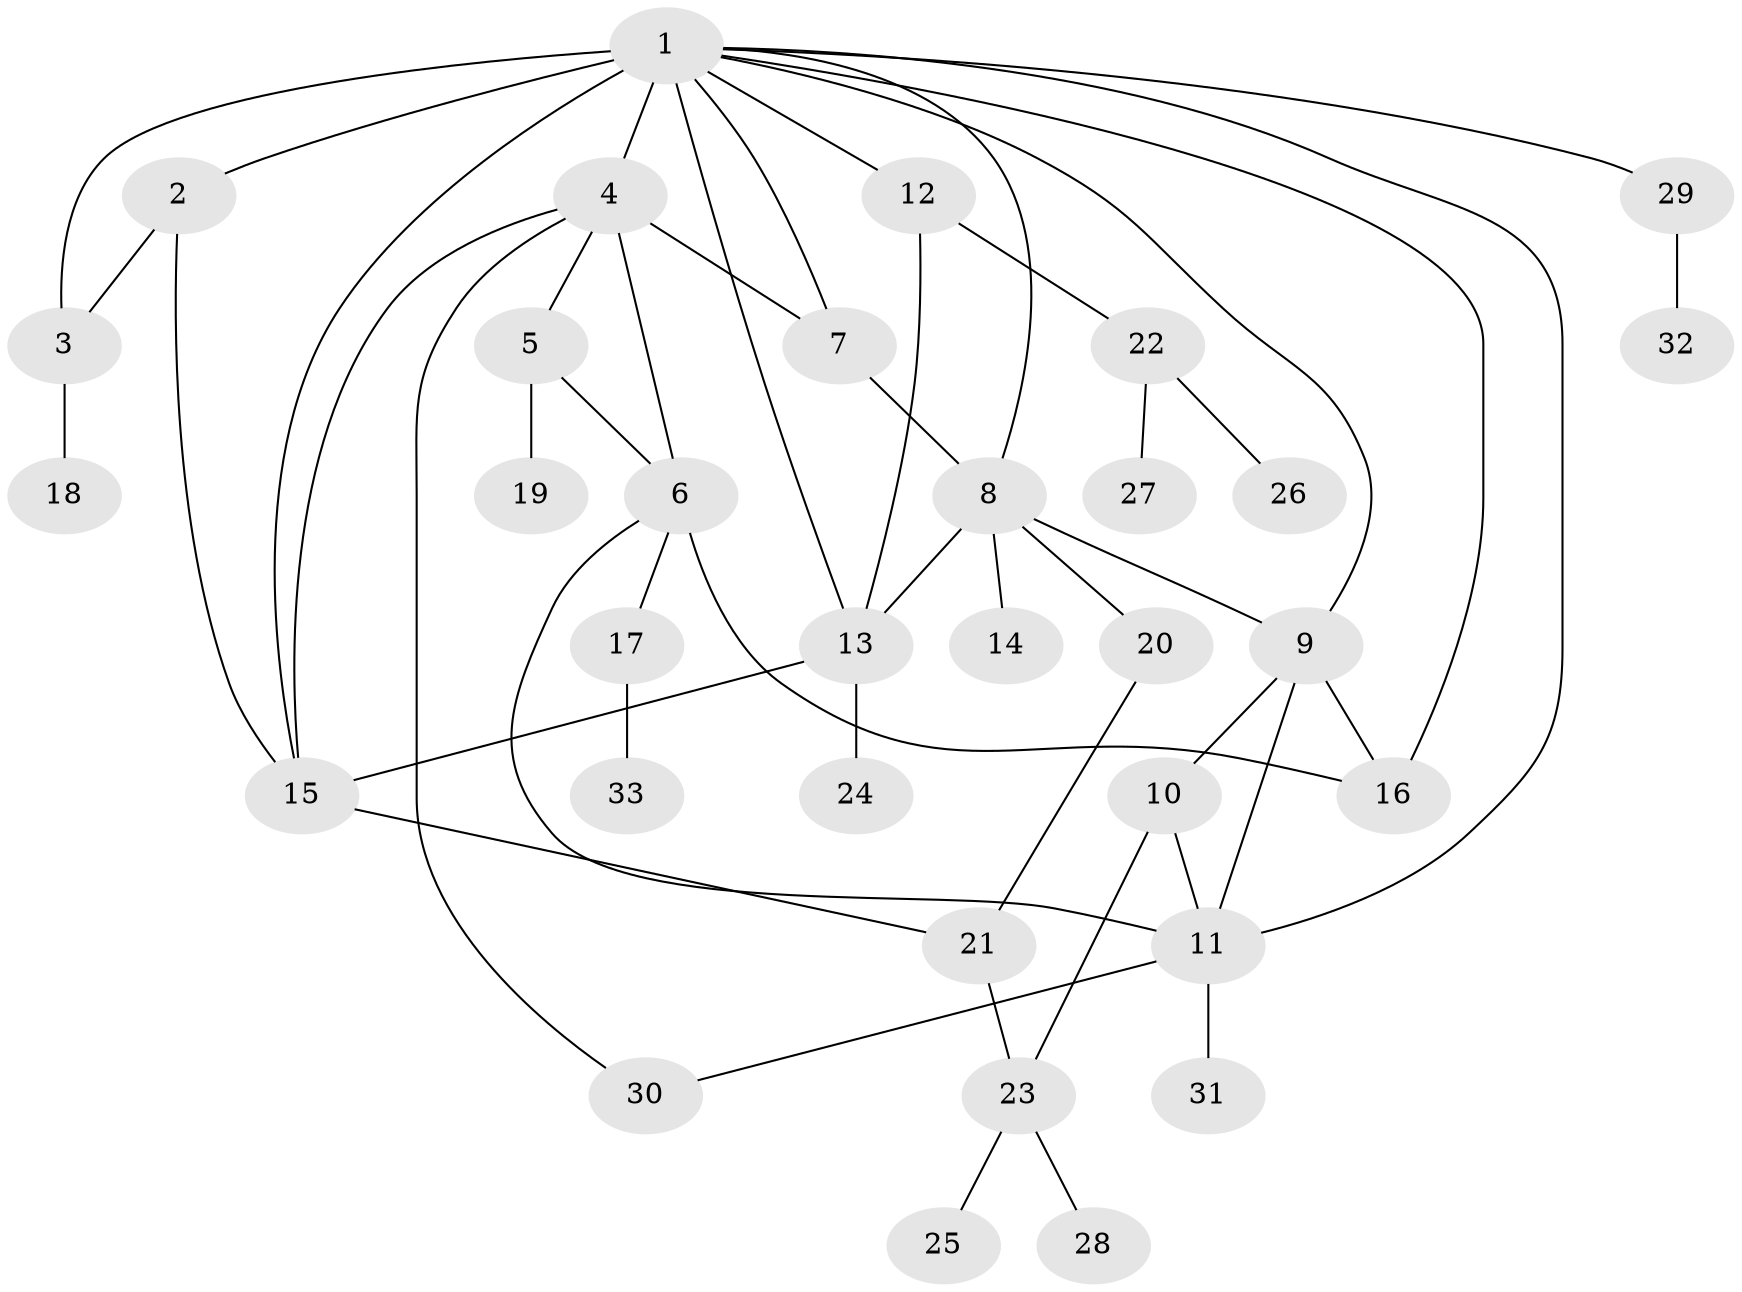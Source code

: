 // original degree distribution, {8: 0.03076923076923077, 3: 0.12307692307692308, 7: 0.03076923076923077, 11: 0.015384615384615385, 4: 0.06153846153846154, 6: 0.06153846153846154, 2: 0.2, 5: 0.03076923076923077, 1: 0.4461538461538462}
// Generated by graph-tools (version 1.1) at 2025/37/03/09/25 02:37:25]
// undirected, 33 vertices, 50 edges
graph export_dot {
graph [start="1"]
  node [color=gray90,style=filled];
  1;
  2;
  3;
  4;
  5;
  6;
  7;
  8;
  9;
  10;
  11;
  12;
  13;
  14;
  15;
  16;
  17;
  18;
  19;
  20;
  21;
  22;
  23;
  24;
  25;
  26;
  27;
  28;
  29;
  30;
  31;
  32;
  33;
  1 -- 2 [weight=1.0];
  1 -- 3 [weight=2.0];
  1 -- 4 [weight=5.0];
  1 -- 7 [weight=1.0];
  1 -- 8 [weight=1.0];
  1 -- 9 [weight=1.0];
  1 -- 11 [weight=1.0];
  1 -- 12 [weight=2.0];
  1 -- 13 [weight=1.0];
  1 -- 15 [weight=1.0];
  1 -- 16 [weight=1.0];
  1 -- 29 [weight=1.0];
  2 -- 3 [weight=1.0];
  2 -- 15 [weight=1.0];
  3 -- 18 [weight=3.0];
  4 -- 5 [weight=1.0];
  4 -- 6 [weight=1.0];
  4 -- 7 [weight=1.0];
  4 -- 15 [weight=1.0];
  4 -- 30 [weight=1.0];
  5 -- 6 [weight=1.0];
  5 -- 19 [weight=1.0];
  6 -- 11 [weight=1.0];
  6 -- 16 [weight=1.0];
  6 -- 17 [weight=1.0];
  7 -- 8 [weight=2.0];
  8 -- 9 [weight=1.0];
  8 -- 13 [weight=1.0];
  8 -- 14 [weight=1.0];
  8 -- 20 [weight=1.0];
  9 -- 10 [weight=1.0];
  9 -- 11 [weight=1.0];
  9 -- 16 [weight=1.0];
  10 -- 11 [weight=1.0];
  10 -- 23 [weight=1.0];
  11 -- 30 [weight=1.0];
  11 -- 31 [weight=1.0];
  12 -- 13 [weight=2.0];
  12 -- 22 [weight=1.0];
  13 -- 15 [weight=1.0];
  13 -- 24 [weight=1.0];
  15 -- 21 [weight=1.0];
  17 -- 33 [weight=1.0];
  20 -- 21 [weight=1.0];
  21 -- 23 [weight=1.0];
  22 -- 26 [weight=1.0];
  22 -- 27 [weight=1.0];
  23 -- 25 [weight=1.0];
  23 -- 28 [weight=1.0];
  29 -- 32 [weight=1.0];
}

